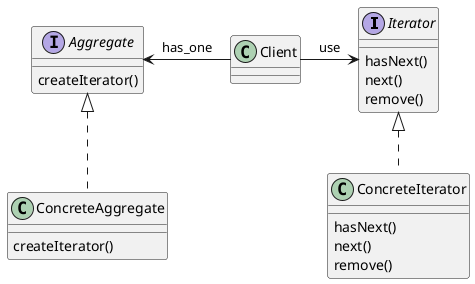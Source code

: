 @startuml

interface Iterator {
 hasNext()
 next()
 remove()
}

class ConcreteIterator implements Iterator{
 hasNext()
 next()
 remove()
}

interface Aggregate {
  createIterator()
}

class ConcreteAggregate implements Aggregate{
  createIterator()
}

Client -left--> Aggregate : has_one
Client -right-> Iterator : use
@enduml
